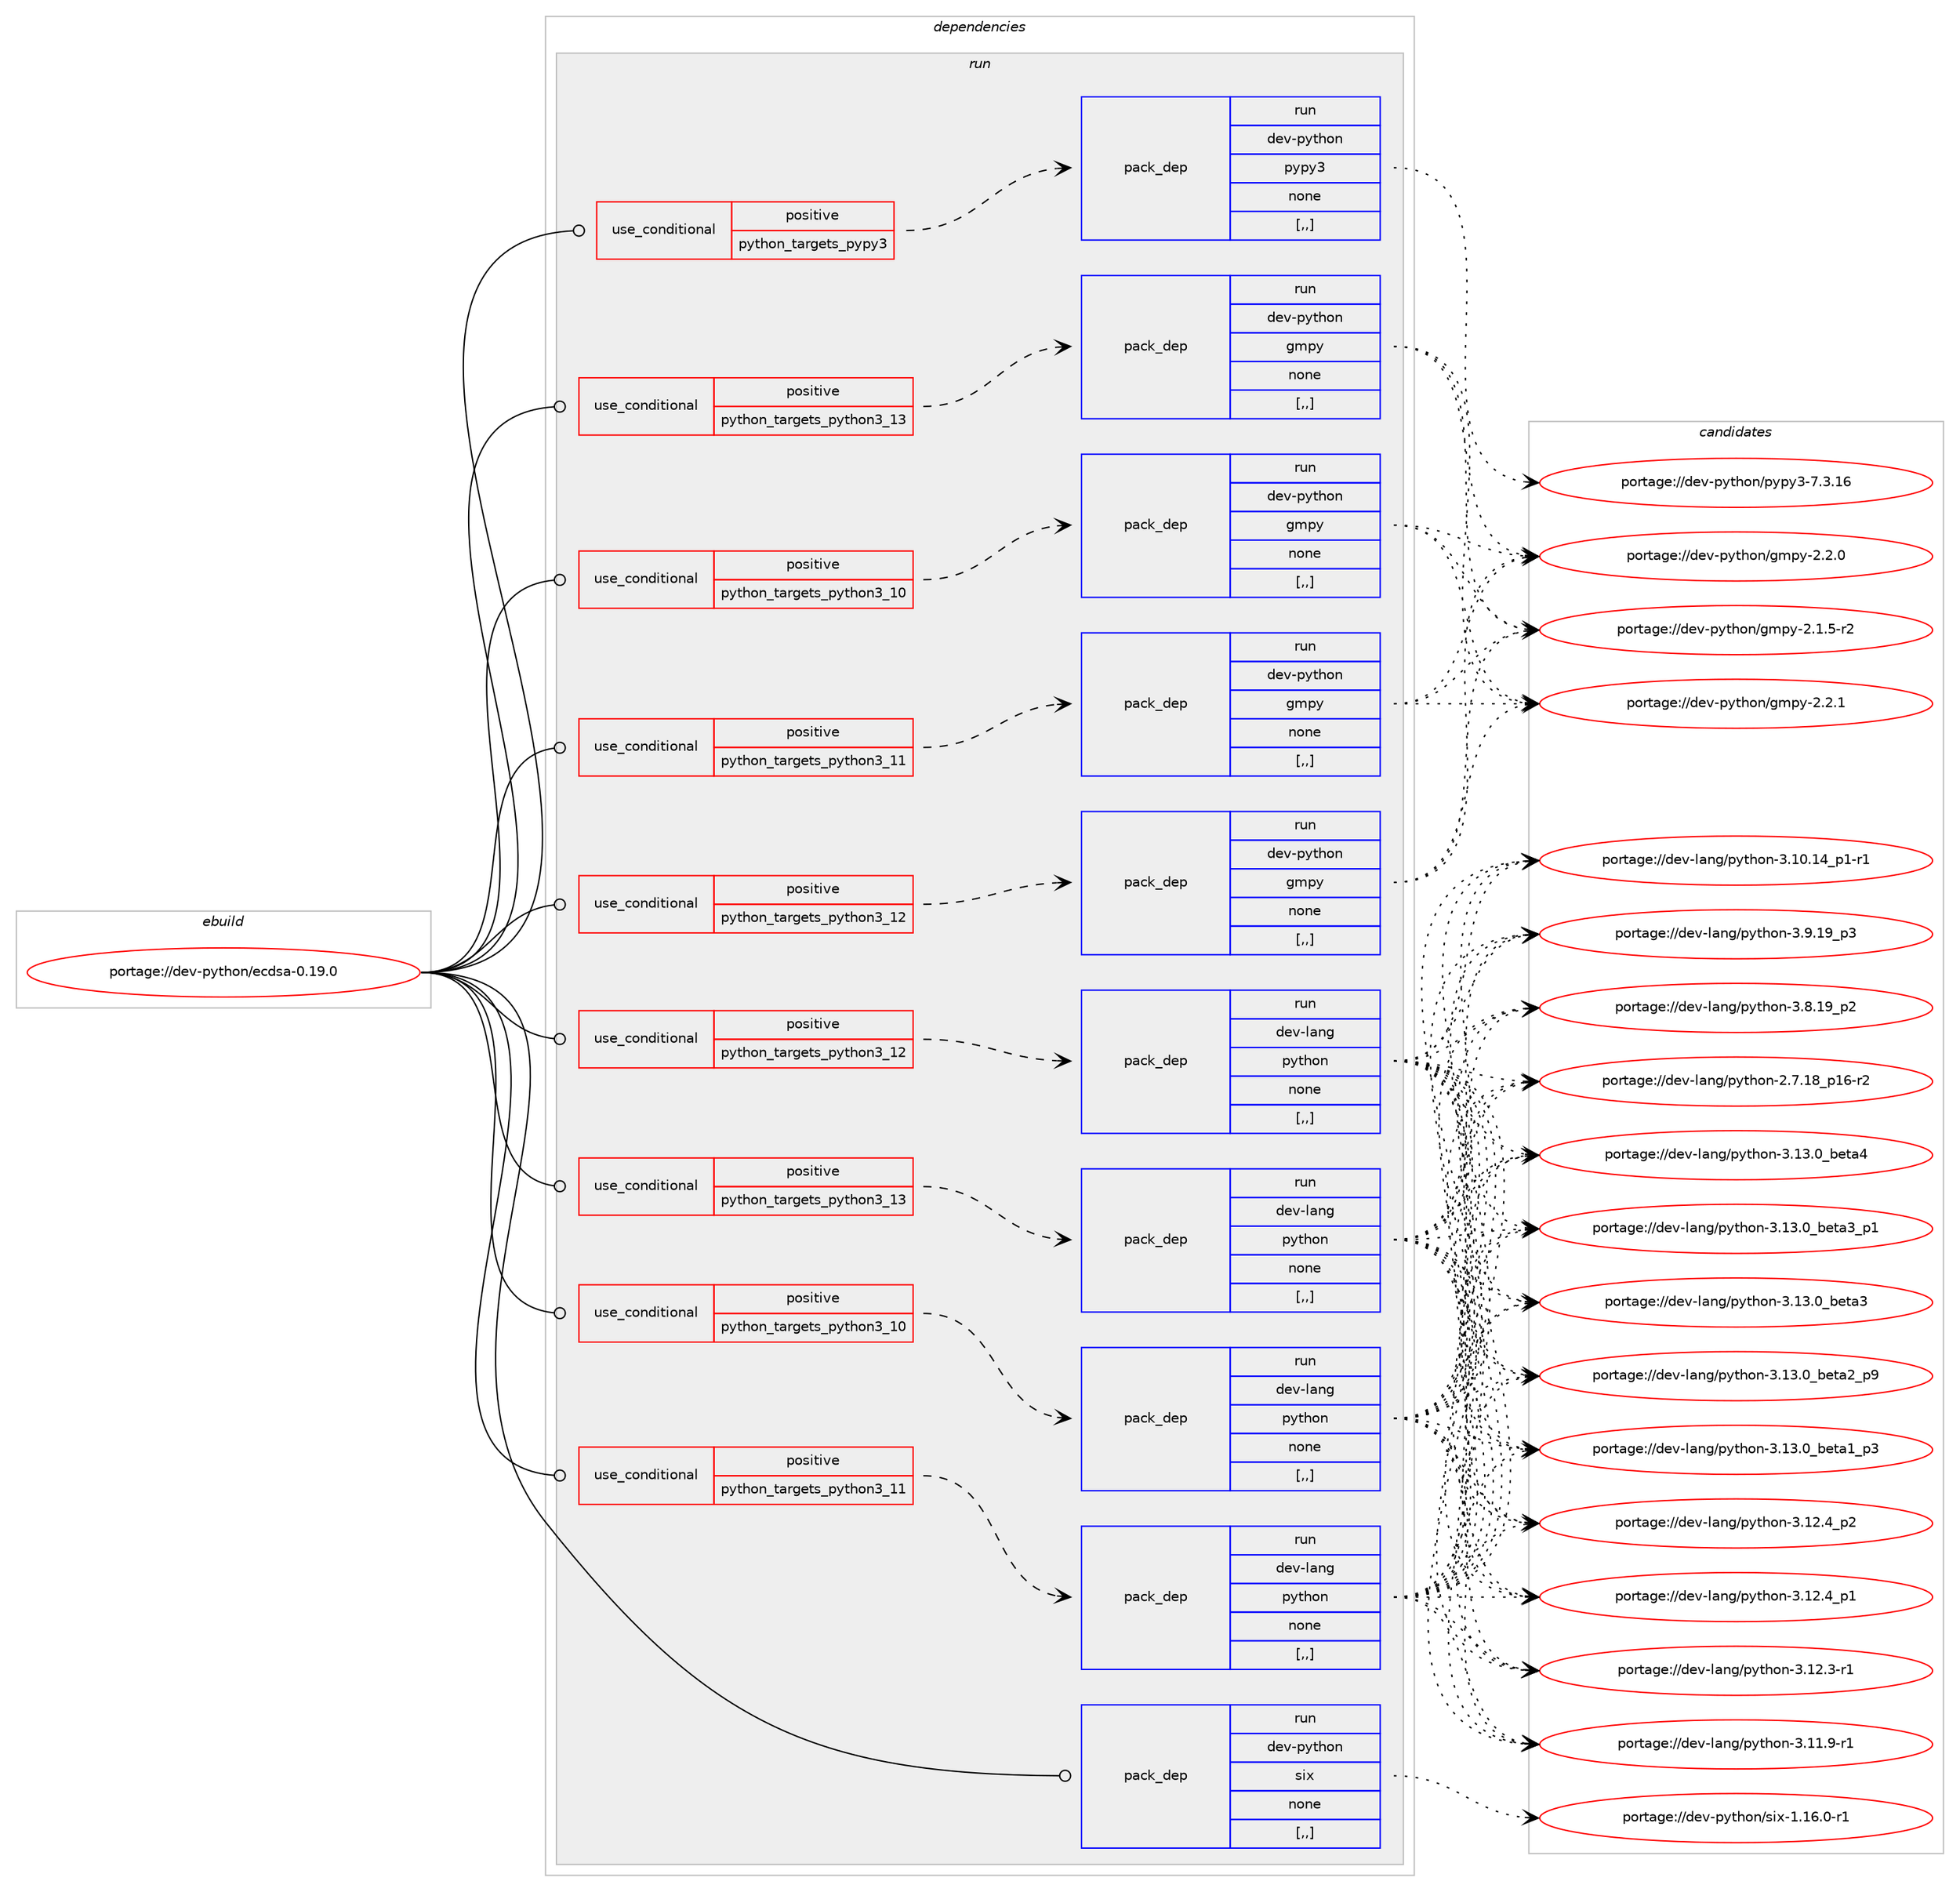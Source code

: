 digraph prolog {

# *************
# Graph options
# *************

newrank=true;
concentrate=true;
compound=true;
graph [rankdir=LR,fontname=Helvetica,fontsize=10,ranksep=1.5];#, ranksep=2.5, nodesep=0.2];
edge  [arrowhead=vee];
node  [fontname=Helvetica,fontsize=10];

# **********
# The ebuild
# **********

subgraph cluster_leftcol {
color=gray;
label=<<i>ebuild</i>>;
id [label="portage://dev-python/ecdsa-0.19.0", color=red, width=4, href="../dev-python/ecdsa-0.19.0.svg"];
}

# ****************
# The dependencies
# ****************

subgraph cluster_midcol {
color=gray;
label=<<i>dependencies</i>>;
subgraph cluster_compile {
fillcolor="#eeeeee";
style=filled;
label=<<i>compile</i>>;
}
subgraph cluster_compileandrun {
fillcolor="#eeeeee";
style=filled;
label=<<i>compile and run</i>>;
}
subgraph cluster_run {
fillcolor="#eeeeee";
style=filled;
label=<<i>run</i>>;
subgraph cond32612 {
dependency145994 [label=<<TABLE BORDER="0" CELLBORDER="1" CELLSPACING="0" CELLPADDING="4"><TR><TD ROWSPAN="3" CELLPADDING="10">use_conditional</TD></TR><TR><TD>positive</TD></TR><TR><TD>python_targets_pypy3</TD></TR></TABLE>>, shape=none, color=red];
subgraph pack112134 {
dependency145995 [label=<<TABLE BORDER="0" CELLBORDER="1" CELLSPACING="0" CELLPADDING="4" WIDTH="220"><TR><TD ROWSPAN="6" CELLPADDING="30">pack_dep</TD></TR><TR><TD WIDTH="110">run</TD></TR><TR><TD>dev-python</TD></TR><TR><TD>pypy3</TD></TR><TR><TD>none</TD></TR><TR><TD>[,,]</TD></TR></TABLE>>, shape=none, color=blue];
}
dependency145994:e -> dependency145995:w [weight=20,style="dashed",arrowhead="vee"];
}
id:e -> dependency145994:w [weight=20,style="solid",arrowhead="odot"];
subgraph cond32613 {
dependency145996 [label=<<TABLE BORDER="0" CELLBORDER="1" CELLSPACING="0" CELLPADDING="4"><TR><TD ROWSPAN="3" CELLPADDING="10">use_conditional</TD></TR><TR><TD>positive</TD></TR><TR><TD>python_targets_python3_10</TD></TR></TABLE>>, shape=none, color=red];
subgraph pack112135 {
dependency145997 [label=<<TABLE BORDER="0" CELLBORDER="1" CELLSPACING="0" CELLPADDING="4" WIDTH="220"><TR><TD ROWSPAN="6" CELLPADDING="30">pack_dep</TD></TR><TR><TD WIDTH="110">run</TD></TR><TR><TD>dev-lang</TD></TR><TR><TD>python</TD></TR><TR><TD>none</TD></TR><TR><TD>[,,]</TD></TR></TABLE>>, shape=none, color=blue];
}
dependency145996:e -> dependency145997:w [weight=20,style="dashed",arrowhead="vee"];
}
id:e -> dependency145996:w [weight=20,style="solid",arrowhead="odot"];
subgraph cond32614 {
dependency145998 [label=<<TABLE BORDER="0" CELLBORDER="1" CELLSPACING="0" CELLPADDING="4"><TR><TD ROWSPAN="3" CELLPADDING="10">use_conditional</TD></TR><TR><TD>positive</TD></TR><TR><TD>python_targets_python3_10</TD></TR></TABLE>>, shape=none, color=red];
subgraph pack112136 {
dependency145999 [label=<<TABLE BORDER="0" CELLBORDER="1" CELLSPACING="0" CELLPADDING="4" WIDTH="220"><TR><TD ROWSPAN="6" CELLPADDING="30">pack_dep</TD></TR><TR><TD WIDTH="110">run</TD></TR><TR><TD>dev-python</TD></TR><TR><TD>gmpy</TD></TR><TR><TD>none</TD></TR><TR><TD>[,,]</TD></TR></TABLE>>, shape=none, color=blue];
}
dependency145998:e -> dependency145999:w [weight=20,style="dashed",arrowhead="vee"];
}
id:e -> dependency145998:w [weight=20,style="solid",arrowhead="odot"];
subgraph cond32615 {
dependency146000 [label=<<TABLE BORDER="0" CELLBORDER="1" CELLSPACING="0" CELLPADDING="4"><TR><TD ROWSPAN="3" CELLPADDING="10">use_conditional</TD></TR><TR><TD>positive</TD></TR><TR><TD>python_targets_python3_11</TD></TR></TABLE>>, shape=none, color=red];
subgraph pack112137 {
dependency146001 [label=<<TABLE BORDER="0" CELLBORDER="1" CELLSPACING="0" CELLPADDING="4" WIDTH="220"><TR><TD ROWSPAN="6" CELLPADDING="30">pack_dep</TD></TR><TR><TD WIDTH="110">run</TD></TR><TR><TD>dev-lang</TD></TR><TR><TD>python</TD></TR><TR><TD>none</TD></TR><TR><TD>[,,]</TD></TR></TABLE>>, shape=none, color=blue];
}
dependency146000:e -> dependency146001:w [weight=20,style="dashed",arrowhead="vee"];
}
id:e -> dependency146000:w [weight=20,style="solid",arrowhead="odot"];
subgraph cond32616 {
dependency146002 [label=<<TABLE BORDER="0" CELLBORDER="1" CELLSPACING="0" CELLPADDING="4"><TR><TD ROWSPAN="3" CELLPADDING="10">use_conditional</TD></TR><TR><TD>positive</TD></TR><TR><TD>python_targets_python3_11</TD></TR></TABLE>>, shape=none, color=red];
subgraph pack112138 {
dependency146003 [label=<<TABLE BORDER="0" CELLBORDER="1" CELLSPACING="0" CELLPADDING="4" WIDTH="220"><TR><TD ROWSPAN="6" CELLPADDING="30">pack_dep</TD></TR><TR><TD WIDTH="110">run</TD></TR><TR><TD>dev-python</TD></TR><TR><TD>gmpy</TD></TR><TR><TD>none</TD></TR><TR><TD>[,,]</TD></TR></TABLE>>, shape=none, color=blue];
}
dependency146002:e -> dependency146003:w [weight=20,style="dashed",arrowhead="vee"];
}
id:e -> dependency146002:w [weight=20,style="solid",arrowhead="odot"];
subgraph cond32617 {
dependency146004 [label=<<TABLE BORDER="0" CELLBORDER="1" CELLSPACING="0" CELLPADDING="4"><TR><TD ROWSPAN="3" CELLPADDING="10">use_conditional</TD></TR><TR><TD>positive</TD></TR><TR><TD>python_targets_python3_12</TD></TR></TABLE>>, shape=none, color=red];
subgraph pack112139 {
dependency146005 [label=<<TABLE BORDER="0" CELLBORDER="1" CELLSPACING="0" CELLPADDING="4" WIDTH="220"><TR><TD ROWSPAN="6" CELLPADDING="30">pack_dep</TD></TR><TR><TD WIDTH="110">run</TD></TR><TR><TD>dev-lang</TD></TR><TR><TD>python</TD></TR><TR><TD>none</TD></TR><TR><TD>[,,]</TD></TR></TABLE>>, shape=none, color=blue];
}
dependency146004:e -> dependency146005:w [weight=20,style="dashed",arrowhead="vee"];
}
id:e -> dependency146004:w [weight=20,style="solid",arrowhead="odot"];
subgraph cond32618 {
dependency146006 [label=<<TABLE BORDER="0" CELLBORDER="1" CELLSPACING="0" CELLPADDING="4"><TR><TD ROWSPAN="3" CELLPADDING="10">use_conditional</TD></TR><TR><TD>positive</TD></TR><TR><TD>python_targets_python3_12</TD></TR></TABLE>>, shape=none, color=red];
subgraph pack112140 {
dependency146007 [label=<<TABLE BORDER="0" CELLBORDER="1" CELLSPACING="0" CELLPADDING="4" WIDTH="220"><TR><TD ROWSPAN="6" CELLPADDING="30">pack_dep</TD></TR><TR><TD WIDTH="110">run</TD></TR><TR><TD>dev-python</TD></TR><TR><TD>gmpy</TD></TR><TR><TD>none</TD></TR><TR><TD>[,,]</TD></TR></TABLE>>, shape=none, color=blue];
}
dependency146006:e -> dependency146007:w [weight=20,style="dashed",arrowhead="vee"];
}
id:e -> dependency146006:w [weight=20,style="solid",arrowhead="odot"];
subgraph cond32619 {
dependency146008 [label=<<TABLE BORDER="0" CELLBORDER="1" CELLSPACING="0" CELLPADDING="4"><TR><TD ROWSPAN="3" CELLPADDING="10">use_conditional</TD></TR><TR><TD>positive</TD></TR><TR><TD>python_targets_python3_13</TD></TR></TABLE>>, shape=none, color=red];
subgraph pack112141 {
dependency146009 [label=<<TABLE BORDER="0" CELLBORDER="1" CELLSPACING="0" CELLPADDING="4" WIDTH="220"><TR><TD ROWSPAN="6" CELLPADDING="30">pack_dep</TD></TR><TR><TD WIDTH="110">run</TD></TR><TR><TD>dev-lang</TD></TR><TR><TD>python</TD></TR><TR><TD>none</TD></TR><TR><TD>[,,]</TD></TR></TABLE>>, shape=none, color=blue];
}
dependency146008:e -> dependency146009:w [weight=20,style="dashed",arrowhead="vee"];
}
id:e -> dependency146008:w [weight=20,style="solid",arrowhead="odot"];
subgraph cond32620 {
dependency146010 [label=<<TABLE BORDER="0" CELLBORDER="1" CELLSPACING="0" CELLPADDING="4"><TR><TD ROWSPAN="3" CELLPADDING="10">use_conditional</TD></TR><TR><TD>positive</TD></TR><TR><TD>python_targets_python3_13</TD></TR></TABLE>>, shape=none, color=red];
subgraph pack112142 {
dependency146011 [label=<<TABLE BORDER="0" CELLBORDER="1" CELLSPACING="0" CELLPADDING="4" WIDTH="220"><TR><TD ROWSPAN="6" CELLPADDING="30">pack_dep</TD></TR><TR><TD WIDTH="110">run</TD></TR><TR><TD>dev-python</TD></TR><TR><TD>gmpy</TD></TR><TR><TD>none</TD></TR><TR><TD>[,,]</TD></TR></TABLE>>, shape=none, color=blue];
}
dependency146010:e -> dependency146011:w [weight=20,style="dashed",arrowhead="vee"];
}
id:e -> dependency146010:w [weight=20,style="solid",arrowhead="odot"];
subgraph pack112143 {
dependency146012 [label=<<TABLE BORDER="0" CELLBORDER="1" CELLSPACING="0" CELLPADDING="4" WIDTH="220"><TR><TD ROWSPAN="6" CELLPADDING="30">pack_dep</TD></TR><TR><TD WIDTH="110">run</TD></TR><TR><TD>dev-python</TD></TR><TR><TD>six</TD></TR><TR><TD>none</TD></TR><TR><TD>[,,]</TD></TR></TABLE>>, shape=none, color=blue];
}
id:e -> dependency146012:w [weight=20,style="solid",arrowhead="odot"];
}
}

# **************
# The candidates
# **************

subgraph cluster_choices {
rank=same;
color=gray;
label=<<i>candidates</i>>;

subgraph choice112134 {
color=black;
nodesep=1;
choice10010111845112121116104111110471121211121215145554651464954 [label="portage://dev-python/pypy3-7.3.16", color=red, width=4,href="../dev-python/pypy3-7.3.16.svg"];
dependency145995:e -> choice10010111845112121116104111110471121211121215145554651464954:w [style=dotted,weight="100"];
}
subgraph choice112135 {
color=black;
nodesep=1;
choice1001011184510897110103471121211161041111104551464951464895981011169752 [label="portage://dev-lang/python-3.13.0_beta4", color=red, width=4,href="../dev-lang/python-3.13.0_beta4.svg"];
choice10010111845108971101034711212111610411111045514649514648959810111697519511249 [label="portage://dev-lang/python-3.13.0_beta3_p1", color=red, width=4,href="../dev-lang/python-3.13.0_beta3_p1.svg"];
choice1001011184510897110103471121211161041111104551464951464895981011169751 [label="portage://dev-lang/python-3.13.0_beta3", color=red, width=4,href="../dev-lang/python-3.13.0_beta3.svg"];
choice10010111845108971101034711212111610411111045514649514648959810111697509511257 [label="portage://dev-lang/python-3.13.0_beta2_p9", color=red, width=4,href="../dev-lang/python-3.13.0_beta2_p9.svg"];
choice10010111845108971101034711212111610411111045514649514648959810111697499511251 [label="portage://dev-lang/python-3.13.0_beta1_p3", color=red, width=4,href="../dev-lang/python-3.13.0_beta1_p3.svg"];
choice100101118451089711010347112121116104111110455146495046529511250 [label="portage://dev-lang/python-3.12.4_p2", color=red, width=4,href="../dev-lang/python-3.12.4_p2.svg"];
choice100101118451089711010347112121116104111110455146495046529511249 [label="portage://dev-lang/python-3.12.4_p1", color=red, width=4,href="../dev-lang/python-3.12.4_p1.svg"];
choice100101118451089711010347112121116104111110455146495046514511449 [label="portage://dev-lang/python-3.12.3-r1", color=red, width=4,href="../dev-lang/python-3.12.3-r1.svg"];
choice100101118451089711010347112121116104111110455146494946574511449 [label="portage://dev-lang/python-3.11.9-r1", color=red, width=4,href="../dev-lang/python-3.11.9-r1.svg"];
choice100101118451089711010347112121116104111110455146494846495295112494511449 [label="portage://dev-lang/python-3.10.14_p1-r1", color=red, width=4,href="../dev-lang/python-3.10.14_p1-r1.svg"];
choice100101118451089711010347112121116104111110455146574649579511251 [label="portage://dev-lang/python-3.9.19_p3", color=red, width=4,href="../dev-lang/python-3.9.19_p3.svg"];
choice100101118451089711010347112121116104111110455146564649579511250 [label="portage://dev-lang/python-3.8.19_p2", color=red, width=4,href="../dev-lang/python-3.8.19_p2.svg"];
choice100101118451089711010347112121116104111110455046554649569511249544511450 [label="portage://dev-lang/python-2.7.18_p16-r2", color=red, width=4,href="../dev-lang/python-2.7.18_p16-r2.svg"];
dependency145997:e -> choice1001011184510897110103471121211161041111104551464951464895981011169752:w [style=dotted,weight="100"];
dependency145997:e -> choice10010111845108971101034711212111610411111045514649514648959810111697519511249:w [style=dotted,weight="100"];
dependency145997:e -> choice1001011184510897110103471121211161041111104551464951464895981011169751:w [style=dotted,weight="100"];
dependency145997:e -> choice10010111845108971101034711212111610411111045514649514648959810111697509511257:w [style=dotted,weight="100"];
dependency145997:e -> choice10010111845108971101034711212111610411111045514649514648959810111697499511251:w [style=dotted,weight="100"];
dependency145997:e -> choice100101118451089711010347112121116104111110455146495046529511250:w [style=dotted,weight="100"];
dependency145997:e -> choice100101118451089711010347112121116104111110455146495046529511249:w [style=dotted,weight="100"];
dependency145997:e -> choice100101118451089711010347112121116104111110455146495046514511449:w [style=dotted,weight="100"];
dependency145997:e -> choice100101118451089711010347112121116104111110455146494946574511449:w [style=dotted,weight="100"];
dependency145997:e -> choice100101118451089711010347112121116104111110455146494846495295112494511449:w [style=dotted,weight="100"];
dependency145997:e -> choice100101118451089711010347112121116104111110455146574649579511251:w [style=dotted,weight="100"];
dependency145997:e -> choice100101118451089711010347112121116104111110455146564649579511250:w [style=dotted,weight="100"];
dependency145997:e -> choice100101118451089711010347112121116104111110455046554649569511249544511450:w [style=dotted,weight="100"];
}
subgraph choice112136 {
color=black;
nodesep=1;
choice1001011184511212111610411111047103109112121455046504649 [label="portage://dev-python/gmpy-2.2.1", color=red, width=4,href="../dev-python/gmpy-2.2.1.svg"];
choice1001011184511212111610411111047103109112121455046504648 [label="portage://dev-python/gmpy-2.2.0", color=red, width=4,href="../dev-python/gmpy-2.2.0.svg"];
choice10010111845112121116104111110471031091121214550464946534511450 [label="portage://dev-python/gmpy-2.1.5-r2", color=red, width=4,href="../dev-python/gmpy-2.1.5-r2.svg"];
dependency145999:e -> choice1001011184511212111610411111047103109112121455046504649:w [style=dotted,weight="100"];
dependency145999:e -> choice1001011184511212111610411111047103109112121455046504648:w [style=dotted,weight="100"];
dependency145999:e -> choice10010111845112121116104111110471031091121214550464946534511450:w [style=dotted,weight="100"];
}
subgraph choice112137 {
color=black;
nodesep=1;
choice1001011184510897110103471121211161041111104551464951464895981011169752 [label="portage://dev-lang/python-3.13.0_beta4", color=red, width=4,href="../dev-lang/python-3.13.0_beta4.svg"];
choice10010111845108971101034711212111610411111045514649514648959810111697519511249 [label="portage://dev-lang/python-3.13.0_beta3_p1", color=red, width=4,href="../dev-lang/python-3.13.0_beta3_p1.svg"];
choice1001011184510897110103471121211161041111104551464951464895981011169751 [label="portage://dev-lang/python-3.13.0_beta3", color=red, width=4,href="../dev-lang/python-3.13.0_beta3.svg"];
choice10010111845108971101034711212111610411111045514649514648959810111697509511257 [label="portage://dev-lang/python-3.13.0_beta2_p9", color=red, width=4,href="../dev-lang/python-3.13.0_beta2_p9.svg"];
choice10010111845108971101034711212111610411111045514649514648959810111697499511251 [label="portage://dev-lang/python-3.13.0_beta1_p3", color=red, width=4,href="../dev-lang/python-3.13.0_beta1_p3.svg"];
choice100101118451089711010347112121116104111110455146495046529511250 [label="portage://dev-lang/python-3.12.4_p2", color=red, width=4,href="../dev-lang/python-3.12.4_p2.svg"];
choice100101118451089711010347112121116104111110455146495046529511249 [label="portage://dev-lang/python-3.12.4_p1", color=red, width=4,href="../dev-lang/python-3.12.4_p1.svg"];
choice100101118451089711010347112121116104111110455146495046514511449 [label="portage://dev-lang/python-3.12.3-r1", color=red, width=4,href="../dev-lang/python-3.12.3-r1.svg"];
choice100101118451089711010347112121116104111110455146494946574511449 [label="portage://dev-lang/python-3.11.9-r1", color=red, width=4,href="../dev-lang/python-3.11.9-r1.svg"];
choice100101118451089711010347112121116104111110455146494846495295112494511449 [label="portage://dev-lang/python-3.10.14_p1-r1", color=red, width=4,href="../dev-lang/python-3.10.14_p1-r1.svg"];
choice100101118451089711010347112121116104111110455146574649579511251 [label="portage://dev-lang/python-3.9.19_p3", color=red, width=4,href="../dev-lang/python-3.9.19_p3.svg"];
choice100101118451089711010347112121116104111110455146564649579511250 [label="portage://dev-lang/python-3.8.19_p2", color=red, width=4,href="../dev-lang/python-3.8.19_p2.svg"];
choice100101118451089711010347112121116104111110455046554649569511249544511450 [label="portage://dev-lang/python-2.7.18_p16-r2", color=red, width=4,href="../dev-lang/python-2.7.18_p16-r2.svg"];
dependency146001:e -> choice1001011184510897110103471121211161041111104551464951464895981011169752:w [style=dotted,weight="100"];
dependency146001:e -> choice10010111845108971101034711212111610411111045514649514648959810111697519511249:w [style=dotted,weight="100"];
dependency146001:e -> choice1001011184510897110103471121211161041111104551464951464895981011169751:w [style=dotted,weight="100"];
dependency146001:e -> choice10010111845108971101034711212111610411111045514649514648959810111697509511257:w [style=dotted,weight="100"];
dependency146001:e -> choice10010111845108971101034711212111610411111045514649514648959810111697499511251:w [style=dotted,weight="100"];
dependency146001:e -> choice100101118451089711010347112121116104111110455146495046529511250:w [style=dotted,weight="100"];
dependency146001:e -> choice100101118451089711010347112121116104111110455146495046529511249:w [style=dotted,weight="100"];
dependency146001:e -> choice100101118451089711010347112121116104111110455146495046514511449:w [style=dotted,weight="100"];
dependency146001:e -> choice100101118451089711010347112121116104111110455146494946574511449:w [style=dotted,weight="100"];
dependency146001:e -> choice100101118451089711010347112121116104111110455146494846495295112494511449:w [style=dotted,weight="100"];
dependency146001:e -> choice100101118451089711010347112121116104111110455146574649579511251:w [style=dotted,weight="100"];
dependency146001:e -> choice100101118451089711010347112121116104111110455146564649579511250:w [style=dotted,weight="100"];
dependency146001:e -> choice100101118451089711010347112121116104111110455046554649569511249544511450:w [style=dotted,weight="100"];
}
subgraph choice112138 {
color=black;
nodesep=1;
choice1001011184511212111610411111047103109112121455046504649 [label="portage://dev-python/gmpy-2.2.1", color=red, width=4,href="../dev-python/gmpy-2.2.1.svg"];
choice1001011184511212111610411111047103109112121455046504648 [label="portage://dev-python/gmpy-2.2.0", color=red, width=4,href="../dev-python/gmpy-2.2.0.svg"];
choice10010111845112121116104111110471031091121214550464946534511450 [label="portage://dev-python/gmpy-2.1.5-r2", color=red, width=4,href="../dev-python/gmpy-2.1.5-r2.svg"];
dependency146003:e -> choice1001011184511212111610411111047103109112121455046504649:w [style=dotted,weight="100"];
dependency146003:e -> choice1001011184511212111610411111047103109112121455046504648:w [style=dotted,weight="100"];
dependency146003:e -> choice10010111845112121116104111110471031091121214550464946534511450:w [style=dotted,weight="100"];
}
subgraph choice112139 {
color=black;
nodesep=1;
choice1001011184510897110103471121211161041111104551464951464895981011169752 [label="portage://dev-lang/python-3.13.0_beta4", color=red, width=4,href="../dev-lang/python-3.13.0_beta4.svg"];
choice10010111845108971101034711212111610411111045514649514648959810111697519511249 [label="portage://dev-lang/python-3.13.0_beta3_p1", color=red, width=4,href="../dev-lang/python-3.13.0_beta3_p1.svg"];
choice1001011184510897110103471121211161041111104551464951464895981011169751 [label="portage://dev-lang/python-3.13.0_beta3", color=red, width=4,href="../dev-lang/python-3.13.0_beta3.svg"];
choice10010111845108971101034711212111610411111045514649514648959810111697509511257 [label="portage://dev-lang/python-3.13.0_beta2_p9", color=red, width=4,href="../dev-lang/python-3.13.0_beta2_p9.svg"];
choice10010111845108971101034711212111610411111045514649514648959810111697499511251 [label="portage://dev-lang/python-3.13.0_beta1_p3", color=red, width=4,href="../dev-lang/python-3.13.0_beta1_p3.svg"];
choice100101118451089711010347112121116104111110455146495046529511250 [label="portage://dev-lang/python-3.12.4_p2", color=red, width=4,href="../dev-lang/python-3.12.4_p2.svg"];
choice100101118451089711010347112121116104111110455146495046529511249 [label="portage://dev-lang/python-3.12.4_p1", color=red, width=4,href="../dev-lang/python-3.12.4_p1.svg"];
choice100101118451089711010347112121116104111110455146495046514511449 [label="portage://dev-lang/python-3.12.3-r1", color=red, width=4,href="../dev-lang/python-3.12.3-r1.svg"];
choice100101118451089711010347112121116104111110455146494946574511449 [label="portage://dev-lang/python-3.11.9-r1", color=red, width=4,href="../dev-lang/python-3.11.9-r1.svg"];
choice100101118451089711010347112121116104111110455146494846495295112494511449 [label="portage://dev-lang/python-3.10.14_p1-r1", color=red, width=4,href="../dev-lang/python-3.10.14_p1-r1.svg"];
choice100101118451089711010347112121116104111110455146574649579511251 [label="portage://dev-lang/python-3.9.19_p3", color=red, width=4,href="../dev-lang/python-3.9.19_p3.svg"];
choice100101118451089711010347112121116104111110455146564649579511250 [label="portage://dev-lang/python-3.8.19_p2", color=red, width=4,href="../dev-lang/python-3.8.19_p2.svg"];
choice100101118451089711010347112121116104111110455046554649569511249544511450 [label="portage://dev-lang/python-2.7.18_p16-r2", color=red, width=4,href="../dev-lang/python-2.7.18_p16-r2.svg"];
dependency146005:e -> choice1001011184510897110103471121211161041111104551464951464895981011169752:w [style=dotted,weight="100"];
dependency146005:e -> choice10010111845108971101034711212111610411111045514649514648959810111697519511249:w [style=dotted,weight="100"];
dependency146005:e -> choice1001011184510897110103471121211161041111104551464951464895981011169751:w [style=dotted,weight="100"];
dependency146005:e -> choice10010111845108971101034711212111610411111045514649514648959810111697509511257:w [style=dotted,weight="100"];
dependency146005:e -> choice10010111845108971101034711212111610411111045514649514648959810111697499511251:w [style=dotted,weight="100"];
dependency146005:e -> choice100101118451089711010347112121116104111110455146495046529511250:w [style=dotted,weight="100"];
dependency146005:e -> choice100101118451089711010347112121116104111110455146495046529511249:w [style=dotted,weight="100"];
dependency146005:e -> choice100101118451089711010347112121116104111110455146495046514511449:w [style=dotted,weight="100"];
dependency146005:e -> choice100101118451089711010347112121116104111110455146494946574511449:w [style=dotted,weight="100"];
dependency146005:e -> choice100101118451089711010347112121116104111110455146494846495295112494511449:w [style=dotted,weight="100"];
dependency146005:e -> choice100101118451089711010347112121116104111110455146574649579511251:w [style=dotted,weight="100"];
dependency146005:e -> choice100101118451089711010347112121116104111110455146564649579511250:w [style=dotted,weight="100"];
dependency146005:e -> choice100101118451089711010347112121116104111110455046554649569511249544511450:w [style=dotted,weight="100"];
}
subgraph choice112140 {
color=black;
nodesep=1;
choice1001011184511212111610411111047103109112121455046504649 [label="portage://dev-python/gmpy-2.2.1", color=red, width=4,href="../dev-python/gmpy-2.2.1.svg"];
choice1001011184511212111610411111047103109112121455046504648 [label="portage://dev-python/gmpy-2.2.0", color=red, width=4,href="../dev-python/gmpy-2.2.0.svg"];
choice10010111845112121116104111110471031091121214550464946534511450 [label="portage://dev-python/gmpy-2.1.5-r2", color=red, width=4,href="../dev-python/gmpy-2.1.5-r2.svg"];
dependency146007:e -> choice1001011184511212111610411111047103109112121455046504649:w [style=dotted,weight="100"];
dependency146007:e -> choice1001011184511212111610411111047103109112121455046504648:w [style=dotted,weight="100"];
dependency146007:e -> choice10010111845112121116104111110471031091121214550464946534511450:w [style=dotted,weight="100"];
}
subgraph choice112141 {
color=black;
nodesep=1;
choice1001011184510897110103471121211161041111104551464951464895981011169752 [label="portage://dev-lang/python-3.13.0_beta4", color=red, width=4,href="../dev-lang/python-3.13.0_beta4.svg"];
choice10010111845108971101034711212111610411111045514649514648959810111697519511249 [label="portage://dev-lang/python-3.13.0_beta3_p1", color=red, width=4,href="../dev-lang/python-3.13.0_beta3_p1.svg"];
choice1001011184510897110103471121211161041111104551464951464895981011169751 [label="portage://dev-lang/python-3.13.0_beta3", color=red, width=4,href="../dev-lang/python-3.13.0_beta3.svg"];
choice10010111845108971101034711212111610411111045514649514648959810111697509511257 [label="portage://dev-lang/python-3.13.0_beta2_p9", color=red, width=4,href="../dev-lang/python-3.13.0_beta2_p9.svg"];
choice10010111845108971101034711212111610411111045514649514648959810111697499511251 [label="portage://dev-lang/python-3.13.0_beta1_p3", color=red, width=4,href="../dev-lang/python-3.13.0_beta1_p3.svg"];
choice100101118451089711010347112121116104111110455146495046529511250 [label="portage://dev-lang/python-3.12.4_p2", color=red, width=4,href="../dev-lang/python-3.12.4_p2.svg"];
choice100101118451089711010347112121116104111110455146495046529511249 [label="portage://dev-lang/python-3.12.4_p1", color=red, width=4,href="../dev-lang/python-3.12.4_p1.svg"];
choice100101118451089711010347112121116104111110455146495046514511449 [label="portage://dev-lang/python-3.12.3-r1", color=red, width=4,href="../dev-lang/python-3.12.3-r1.svg"];
choice100101118451089711010347112121116104111110455146494946574511449 [label="portage://dev-lang/python-3.11.9-r1", color=red, width=4,href="../dev-lang/python-3.11.9-r1.svg"];
choice100101118451089711010347112121116104111110455146494846495295112494511449 [label="portage://dev-lang/python-3.10.14_p1-r1", color=red, width=4,href="../dev-lang/python-3.10.14_p1-r1.svg"];
choice100101118451089711010347112121116104111110455146574649579511251 [label="portage://dev-lang/python-3.9.19_p3", color=red, width=4,href="../dev-lang/python-3.9.19_p3.svg"];
choice100101118451089711010347112121116104111110455146564649579511250 [label="portage://dev-lang/python-3.8.19_p2", color=red, width=4,href="../dev-lang/python-3.8.19_p2.svg"];
choice100101118451089711010347112121116104111110455046554649569511249544511450 [label="portage://dev-lang/python-2.7.18_p16-r2", color=red, width=4,href="../dev-lang/python-2.7.18_p16-r2.svg"];
dependency146009:e -> choice1001011184510897110103471121211161041111104551464951464895981011169752:w [style=dotted,weight="100"];
dependency146009:e -> choice10010111845108971101034711212111610411111045514649514648959810111697519511249:w [style=dotted,weight="100"];
dependency146009:e -> choice1001011184510897110103471121211161041111104551464951464895981011169751:w [style=dotted,weight="100"];
dependency146009:e -> choice10010111845108971101034711212111610411111045514649514648959810111697509511257:w [style=dotted,weight="100"];
dependency146009:e -> choice10010111845108971101034711212111610411111045514649514648959810111697499511251:w [style=dotted,weight="100"];
dependency146009:e -> choice100101118451089711010347112121116104111110455146495046529511250:w [style=dotted,weight="100"];
dependency146009:e -> choice100101118451089711010347112121116104111110455146495046529511249:w [style=dotted,weight="100"];
dependency146009:e -> choice100101118451089711010347112121116104111110455146495046514511449:w [style=dotted,weight="100"];
dependency146009:e -> choice100101118451089711010347112121116104111110455146494946574511449:w [style=dotted,weight="100"];
dependency146009:e -> choice100101118451089711010347112121116104111110455146494846495295112494511449:w [style=dotted,weight="100"];
dependency146009:e -> choice100101118451089711010347112121116104111110455146574649579511251:w [style=dotted,weight="100"];
dependency146009:e -> choice100101118451089711010347112121116104111110455146564649579511250:w [style=dotted,weight="100"];
dependency146009:e -> choice100101118451089711010347112121116104111110455046554649569511249544511450:w [style=dotted,weight="100"];
}
subgraph choice112142 {
color=black;
nodesep=1;
choice1001011184511212111610411111047103109112121455046504649 [label="portage://dev-python/gmpy-2.2.1", color=red, width=4,href="../dev-python/gmpy-2.2.1.svg"];
choice1001011184511212111610411111047103109112121455046504648 [label="portage://dev-python/gmpy-2.2.0", color=red, width=4,href="../dev-python/gmpy-2.2.0.svg"];
choice10010111845112121116104111110471031091121214550464946534511450 [label="portage://dev-python/gmpy-2.1.5-r2", color=red, width=4,href="../dev-python/gmpy-2.1.5-r2.svg"];
dependency146011:e -> choice1001011184511212111610411111047103109112121455046504649:w [style=dotted,weight="100"];
dependency146011:e -> choice1001011184511212111610411111047103109112121455046504648:w [style=dotted,weight="100"];
dependency146011:e -> choice10010111845112121116104111110471031091121214550464946534511450:w [style=dotted,weight="100"];
}
subgraph choice112143 {
color=black;
nodesep=1;
choice1001011184511212111610411111047115105120454946495446484511449 [label="portage://dev-python/six-1.16.0-r1", color=red, width=4,href="../dev-python/six-1.16.0-r1.svg"];
dependency146012:e -> choice1001011184511212111610411111047115105120454946495446484511449:w [style=dotted,weight="100"];
}
}

}
